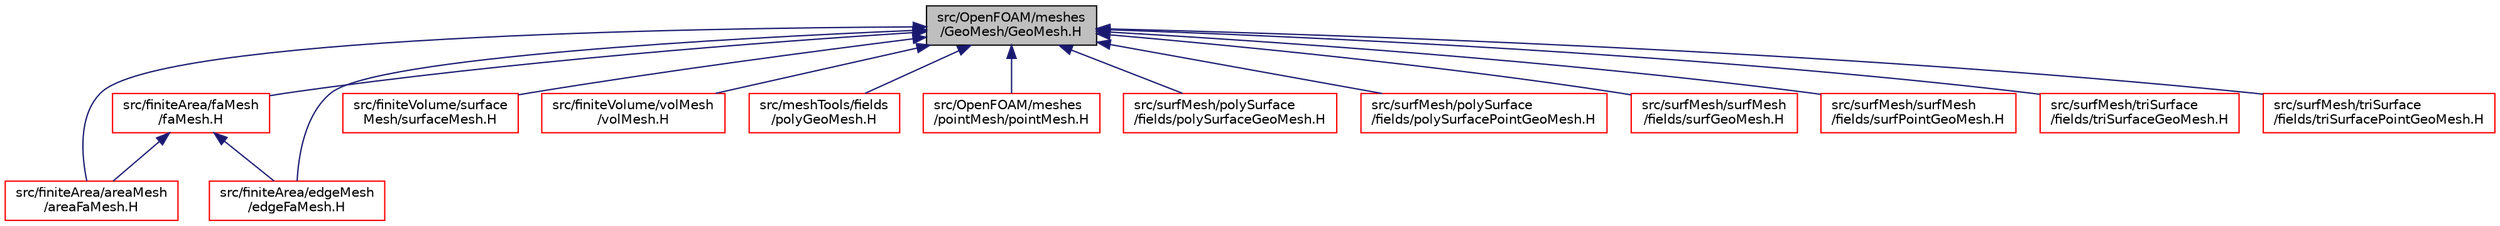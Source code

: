 digraph "src/OpenFOAM/meshes/GeoMesh/GeoMesh.H"
{
  bgcolor="transparent";
  edge [fontname="Helvetica",fontsize="10",labelfontname="Helvetica",labelfontsize="10"];
  node [fontname="Helvetica",fontsize="10",shape=record];
  Node1 [label="src/OpenFOAM/meshes\l/GeoMesh/GeoMesh.H",height=0.2,width=0.4,color="black", fillcolor="grey75", style="filled" fontcolor="black"];
  Node1 -> Node2 [dir="back",color="midnightblue",fontsize="10",style="solid",fontname="Helvetica"];
  Node2 [label="src/finiteArea/areaMesh\l/areaFaMesh.H",height=0.2,width=0.4,color="red",URL="$areaFaMesh_8H.html"];
  Node1 -> Node3 [dir="back",color="midnightblue",fontsize="10",style="solid",fontname="Helvetica"];
  Node3 [label="src/finiteArea/edgeMesh\l/edgeFaMesh.H",height=0.2,width=0.4,color="red",URL="$edgeFaMesh_8H.html"];
  Node1 -> Node4 [dir="back",color="midnightblue",fontsize="10",style="solid",fontname="Helvetica"];
  Node4 [label="src/finiteArea/faMesh\l/faMesh.H",height=0.2,width=0.4,color="red",URL="$faMesh_8H.html"];
  Node4 -> Node2 [dir="back",color="midnightblue",fontsize="10",style="solid",fontname="Helvetica"];
  Node4 -> Node3 [dir="back",color="midnightblue",fontsize="10",style="solid",fontname="Helvetica"];
  Node1 -> Node5 [dir="back",color="midnightblue",fontsize="10",style="solid",fontname="Helvetica"];
  Node5 [label="src/finiteVolume/surface\lMesh/surfaceMesh.H",height=0.2,width=0.4,color="red",URL="$surfaceMesh_8H.html"];
  Node1 -> Node6 [dir="back",color="midnightblue",fontsize="10",style="solid",fontname="Helvetica"];
  Node6 [label="src/finiteVolume/volMesh\l/volMesh.H",height=0.2,width=0.4,color="red",URL="$volMesh_8H.html"];
  Node1 -> Node7 [dir="back",color="midnightblue",fontsize="10",style="solid",fontname="Helvetica"];
  Node7 [label="src/meshTools/fields\l/polyGeoMesh.H",height=0.2,width=0.4,color="red",URL="$polyGeoMesh_8H.html"];
  Node1 -> Node8 [dir="back",color="midnightblue",fontsize="10",style="solid",fontname="Helvetica"];
  Node8 [label="src/OpenFOAM/meshes\l/pointMesh/pointMesh.H",height=0.2,width=0.4,color="red",URL="$pointMesh_8H.html"];
  Node1 -> Node9 [dir="back",color="midnightblue",fontsize="10",style="solid",fontname="Helvetica"];
  Node9 [label="src/surfMesh/polySurface\l/fields/polySurfaceGeoMesh.H",height=0.2,width=0.4,color="red",URL="$polySurfaceGeoMesh_8H.html"];
  Node1 -> Node10 [dir="back",color="midnightblue",fontsize="10",style="solid",fontname="Helvetica"];
  Node10 [label="src/surfMesh/polySurface\l/fields/polySurfacePointGeoMesh.H",height=0.2,width=0.4,color="red",URL="$polySurfacePointGeoMesh_8H.html"];
  Node1 -> Node11 [dir="back",color="midnightblue",fontsize="10",style="solid",fontname="Helvetica"];
  Node11 [label="src/surfMesh/surfMesh\l/fields/surfGeoMesh.H",height=0.2,width=0.4,color="red",URL="$surfGeoMesh_8H.html"];
  Node1 -> Node12 [dir="back",color="midnightblue",fontsize="10",style="solid",fontname="Helvetica"];
  Node12 [label="src/surfMesh/surfMesh\l/fields/surfPointGeoMesh.H",height=0.2,width=0.4,color="red",URL="$surfPointGeoMesh_8H.html"];
  Node1 -> Node13 [dir="back",color="midnightblue",fontsize="10",style="solid",fontname="Helvetica"];
  Node13 [label="src/surfMesh/triSurface\l/fields/triSurfaceGeoMesh.H",height=0.2,width=0.4,color="red",URL="$triSurfaceGeoMesh_8H.html"];
  Node1 -> Node14 [dir="back",color="midnightblue",fontsize="10",style="solid",fontname="Helvetica"];
  Node14 [label="src/surfMesh/triSurface\l/fields/triSurfacePointGeoMesh.H",height=0.2,width=0.4,color="red",URL="$triSurfacePointGeoMesh_8H.html"];
}
